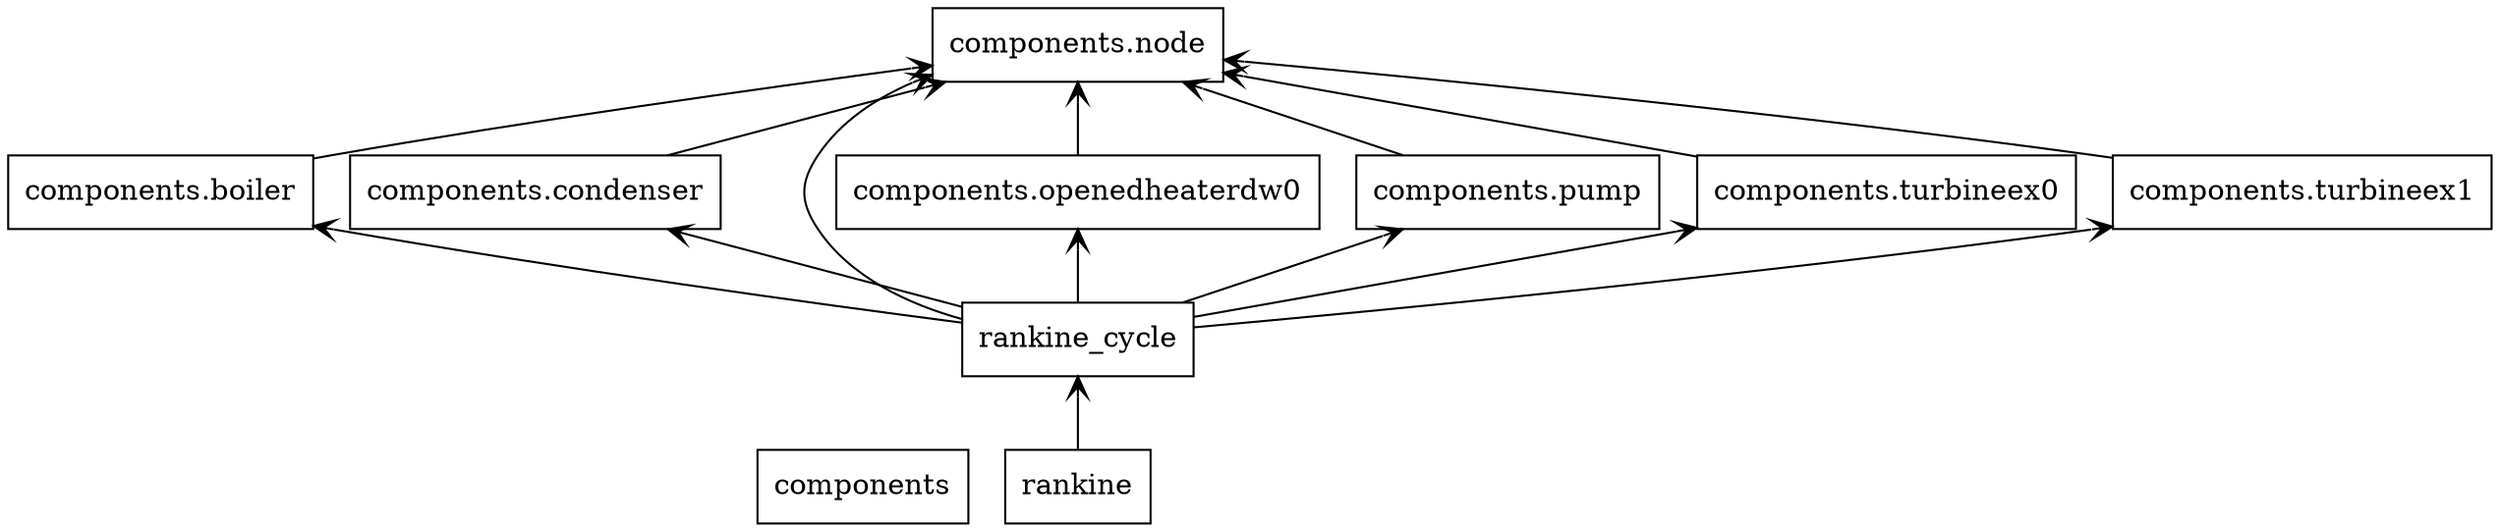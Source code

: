 digraph "packages" {
charset="utf-8"
rankdir=BT
"1" [label="components", shape="box"];
"2" [label="components.boiler", shape="box"];
"3" [label="components.condenser", shape="box"];
"4" [label="components.node", shape="box"];
"5" [label="components.openedheaterdw0", shape="box"];
"6" [label="components.pump", shape="box"];
"7" [label="components.turbineex0", shape="box"];
"8" [label="components.turbineex1", shape="box"];
"9" [label="rankine", shape="box"];
"10" [label="rankine_cycle", shape="box"];
"2" -> "4" [arrowhead="open", arrowtail="none"];
"3" -> "4" [arrowhead="open", arrowtail="none"];
"5" -> "4" [arrowhead="open", arrowtail="none"];
"6" -> "4" [arrowhead="open", arrowtail="none"];
"7" -> "4" [arrowhead="open", arrowtail="none"];
"8" -> "4" [arrowhead="open", arrowtail="none"];
"9" -> "10" [arrowhead="open", arrowtail="none"];
"10" -> "2" [arrowhead="open", arrowtail="none"];
"10" -> "3" [arrowhead="open", arrowtail="none"];
"10" -> "4" [arrowhead="open", arrowtail="none"];
"10" -> "5" [arrowhead="open", arrowtail="none"];
"10" -> "6" [arrowhead="open", arrowtail="none"];
"10" -> "7" [arrowhead="open", arrowtail="none"];
"10" -> "8" [arrowhead="open", arrowtail="none"];
}
